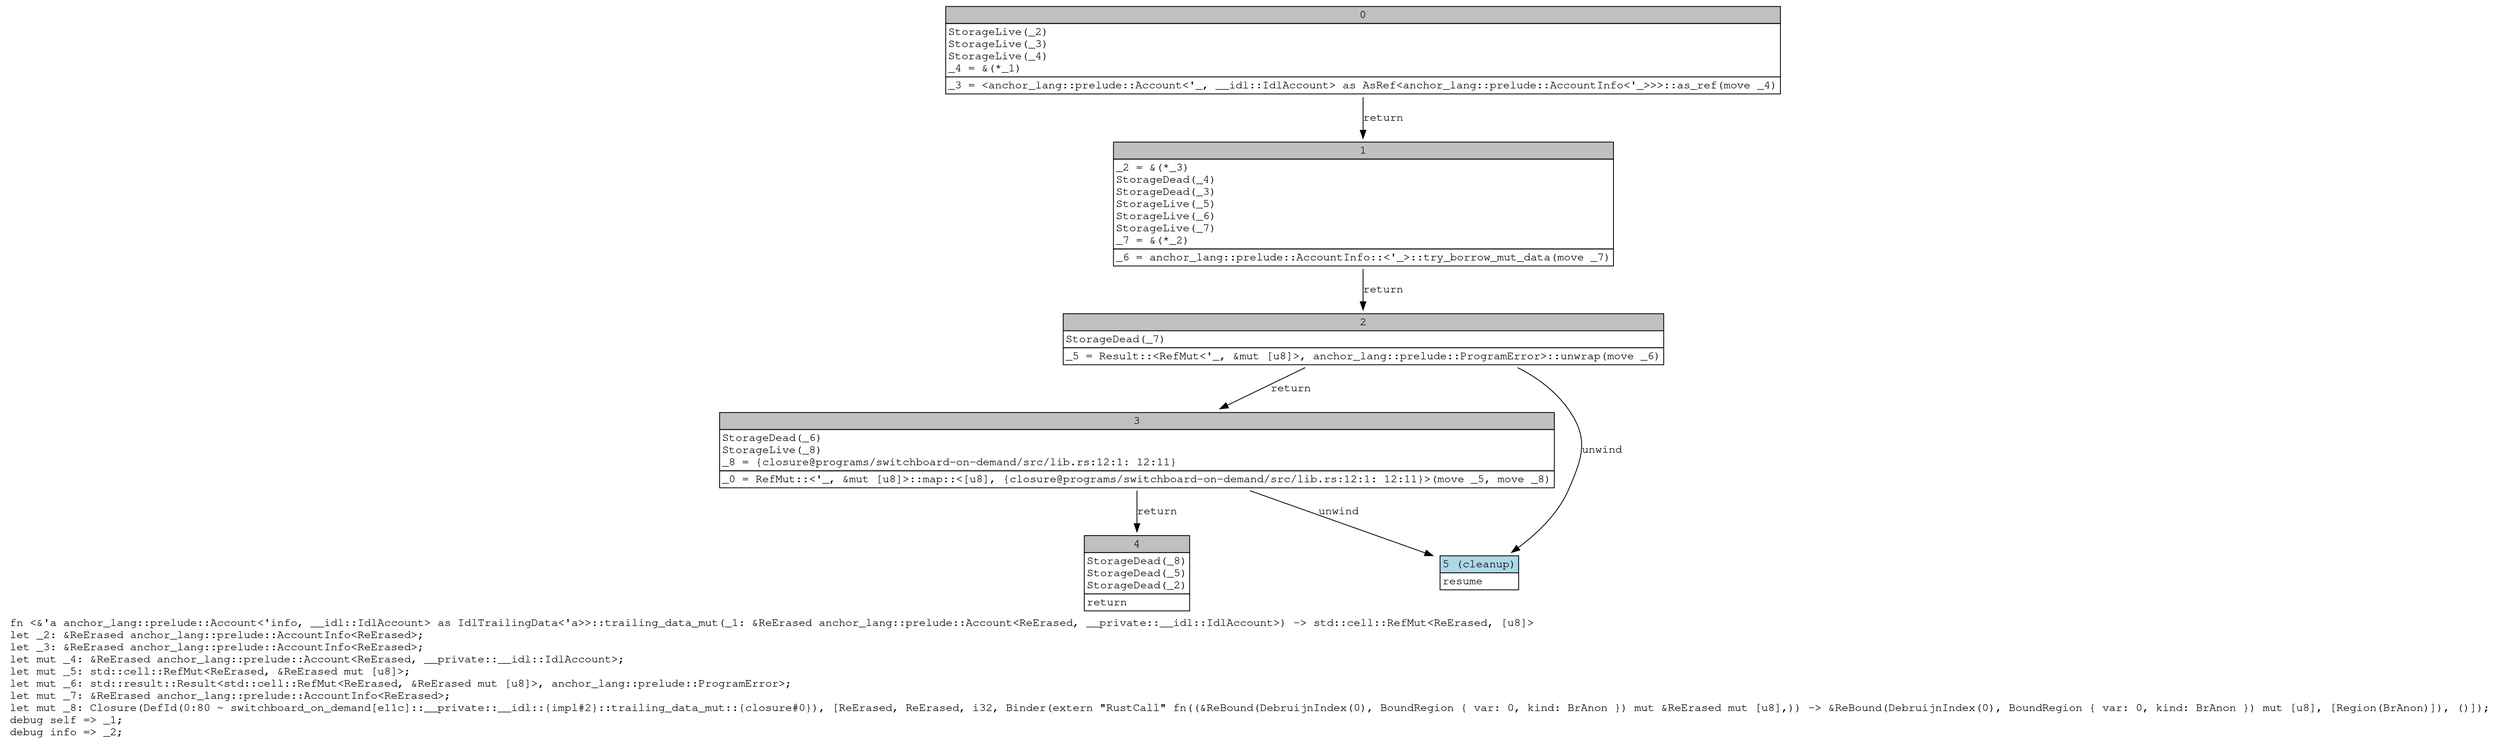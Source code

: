 digraph Mir_0_79 {
    graph [fontname="Courier, monospace"];
    node [fontname="Courier, monospace"];
    edge [fontname="Courier, monospace"];
    label=<fn &lt;&amp;'a anchor_lang::prelude::Account&lt;'info, __idl::IdlAccount&gt; as IdlTrailingData&lt;'a&gt;&gt;::trailing_data_mut(_1: &amp;ReErased anchor_lang::prelude::Account&lt;ReErased, __private::__idl::IdlAccount&gt;) -&gt; std::cell::RefMut&lt;ReErased, [u8]&gt;<br align="left"/>let _2: &amp;ReErased anchor_lang::prelude::AccountInfo&lt;ReErased&gt;;<br align="left"/>let _3: &amp;ReErased anchor_lang::prelude::AccountInfo&lt;ReErased&gt;;<br align="left"/>let mut _4: &amp;ReErased anchor_lang::prelude::Account&lt;ReErased, __private::__idl::IdlAccount&gt;;<br align="left"/>let mut _5: std::cell::RefMut&lt;ReErased, &amp;ReErased mut [u8]&gt;;<br align="left"/>let mut _6: std::result::Result&lt;std::cell::RefMut&lt;ReErased, &amp;ReErased mut [u8]&gt;, anchor_lang::prelude::ProgramError&gt;;<br align="left"/>let mut _7: &amp;ReErased anchor_lang::prelude::AccountInfo&lt;ReErased&gt;;<br align="left"/>let mut _8: Closure(DefId(0:80 ~ switchboard_on_demand[e11c]::__private::__idl::{impl#2}::trailing_data_mut::{closure#0}), [ReErased, ReErased, i32, Binder(extern &quot;RustCall&quot; fn((&amp;ReBound(DebruijnIndex(0), BoundRegion { var: 0, kind: BrAnon }) mut &amp;ReErased mut [u8],)) -&gt; &amp;ReBound(DebruijnIndex(0), BoundRegion { var: 0, kind: BrAnon }) mut [u8], [Region(BrAnon)]), ()]);<br align="left"/>debug self =&gt; _1;<br align="left"/>debug info =&gt; _2;<br align="left"/>>;
    bb0__0_79 [shape="none", label=<<table border="0" cellborder="1" cellspacing="0"><tr><td bgcolor="gray" align="center" colspan="1">0</td></tr><tr><td align="left" balign="left">StorageLive(_2)<br/>StorageLive(_3)<br/>StorageLive(_4)<br/>_4 = &amp;(*_1)<br/></td></tr><tr><td align="left">_3 = &lt;anchor_lang::prelude::Account&lt;'_, __idl::IdlAccount&gt; as AsRef&lt;anchor_lang::prelude::AccountInfo&lt;'_&gt;&gt;&gt;::as_ref(move _4)</td></tr></table>>];
    bb1__0_79 [shape="none", label=<<table border="0" cellborder="1" cellspacing="0"><tr><td bgcolor="gray" align="center" colspan="1">1</td></tr><tr><td align="left" balign="left">_2 = &amp;(*_3)<br/>StorageDead(_4)<br/>StorageDead(_3)<br/>StorageLive(_5)<br/>StorageLive(_6)<br/>StorageLive(_7)<br/>_7 = &amp;(*_2)<br/></td></tr><tr><td align="left">_6 = anchor_lang::prelude::AccountInfo::&lt;'_&gt;::try_borrow_mut_data(move _7)</td></tr></table>>];
    bb2__0_79 [shape="none", label=<<table border="0" cellborder="1" cellspacing="0"><tr><td bgcolor="gray" align="center" colspan="1">2</td></tr><tr><td align="left" balign="left">StorageDead(_7)<br/></td></tr><tr><td align="left">_5 = Result::&lt;RefMut&lt;'_, &amp;mut [u8]&gt;, anchor_lang::prelude::ProgramError&gt;::unwrap(move _6)</td></tr></table>>];
    bb3__0_79 [shape="none", label=<<table border="0" cellborder="1" cellspacing="0"><tr><td bgcolor="gray" align="center" colspan="1">3</td></tr><tr><td align="left" balign="left">StorageDead(_6)<br/>StorageLive(_8)<br/>_8 = {closure@programs/switchboard-on-demand/src/lib.rs:12:1: 12:11}<br/></td></tr><tr><td align="left">_0 = RefMut::&lt;'_, &amp;mut [u8]&gt;::map::&lt;[u8], {closure@programs/switchboard-on-demand/src/lib.rs:12:1: 12:11}&gt;(move _5, move _8)</td></tr></table>>];
    bb4__0_79 [shape="none", label=<<table border="0" cellborder="1" cellspacing="0"><tr><td bgcolor="gray" align="center" colspan="1">4</td></tr><tr><td align="left" balign="left">StorageDead(_8)<br/>StorageDead(_5)<br/>StorageDead(_2)<br/></td></tr><tr><td align="left">return</td></tr></table>>];
    bb5__0_79 [shape="none", label=<<table border="0" cellborder="1" cellspacing="0"><tr><td bgcolor="lightblue" align="center" colspan="1">5 (cleanup)</td></tr><tr><td align="left">resume</td></tr></table>>];
    bb0__0_79 -> bb1__0_79 [label="return"];
    bb1__0_79 -> bb2__0_79 [label="return"];
    bb2__0_79 -> bb3__0_79 [label="return"];
    bb2__0_79 -> bb5__0_79 [label="unwind"];
    bb3__0_79 -> bb4__0_79 [label="return"];
    bb3__0_79 -> bb5__0_79 [label="unwind"];
}
